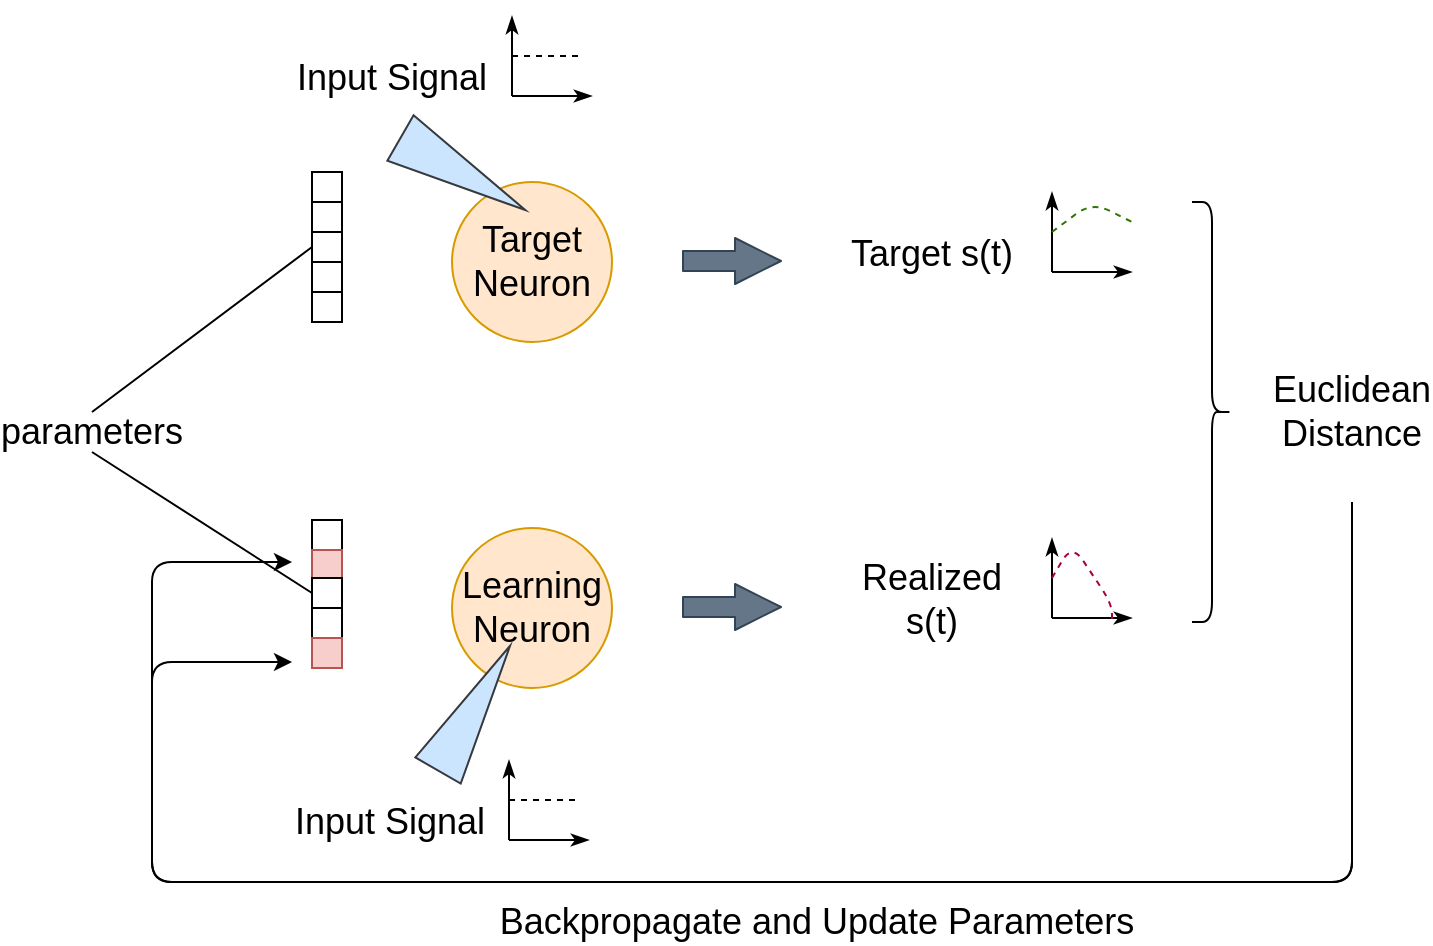 <mxfile version="14.9.5" type="device"><diagram id="ts6IFz8fswat1NpA0mqT" name="Page-1"><mxGraphModel dx="782" dy="507" grid="1" gridSize="10" guides="1" tooltips="1" connect="1" arrows="1" fold="1" page="1" pageScale="1" pageWidth="800" pageHeight="500" math="0" shadow="0"><root><mxCell id="0"/><mxCell id="1" parent="0"/><mxCell id="lHw-aGGFqCXLMnm4gXzZ-1" value="" style="ellipse;whiteSpace=wrap;html=1;aspect=fixed;fillColor=#ffe6cc;strokeColor=#d79b00;" parent="1" vertex="1"><mxGeometry x="260" y="91" width="80" height="80" as="geometry"/></mxCell><mxCell id="lHw-aGGFqCXLMnm4gXzZ-2" value="" style="ellipse;whiteSpace=wrap;html=1;aspect=fixed;fillColor=#ffe6cc;strokeColor=#d79b00;" parent="1" vertex="1"><mxGeometry x="260" y="264" width="80" height="80" as="geometry"/></mxCell><mxCell id="lHw-aGGFqCXLMnm4gXzZ-3" value="&lt;font style=&quot;font-size: 18px;&quot;&gt;Target Neuron&lt;/font&gt;" style="text;html=1;strokeColor=none;fillColor=none;align=center;verticalAlign=middle;whiteSpace=wrap;rounded=0;fontSize=18;" parent="1" vertex="1"><mxGeometry x="270" y="96" width="60" height="70" as="geometry"/></mxCell><mxCell id="lHw-aGGFqCXLMnm4gXzZ-4" value="&lt;font style=&quot;font-size: 18px;&quot;&gt;Learning Neuron&lt;/font&gt;" style="text;html=1;strokeColor=none;fillColor=none;align=center;verticalAlign=middle;whiteSpace=wrap;rounded=0;fontSize=18;" parent="1" vertex="1"><mxGeometry x="270" y="269" width="60" height="70" as="geometry"/></mxCell><mxCell id="lHw-aGGFqCXLMnm4gXzZ-22" value="" style="rounded=0;whiteSpace=wrap;html=1;" parent="1" vertex="1"><mxGeometry x="190" y="86" width="15" height="15" as="geometry"/></mxCell><mxCell id="lHw-aGGFqCXLMnm4gXzZ-23" value="" style="rounded=0;whiteSpace=wrap;html=1;" parent="1" vertex="1"><mxGeometry x="190" y="101" width="15" height="15" as="geometry"/></mxCell><mxCell id="lHw-aGGFqCXLMnm4gXzZ-24" value="" style="rounded=0;whiteSpace=wrap;html=1;" parent="1" vertex="1"><mxGeometry x="190" y="116" width="15" height="15" as="geometry"/></mxCell><mxCell id="lHw-aGGFqCXLMnm4gXzZ-25" value="" style="rounded=0;whiteSpace=wrap;html=1;" parent="1" vertex="1"><mxGeometry x="190" y="131" width="15" height="15" as="geometry"/></mxCell><mxCell id="lHw-aGGFqCXLMnm4gXzZ-26" value="" style="rounded=0;whiteSpace=wrap;html=1;" parent="1" vertex="1"><mxGeometry x="190" y="146" width="15" height="15" as="geometry"/></mxCell><mxCell id="lHw-aGGFqCXLMnm4gXzZ-28" value="" style="rounded=0;whiteSpace=wrap;html=1;" parent="1" vertex="1"><mxGeometry x="190" y="260" width="15" height="15" as="geometry"/></mxCell><mxCell id="lHw-aGGFqCXLMnm4gXzZ-29" value="" style="rounded=0;whiteSpace=wrap;html=1;fillColor=#f8cecc;strokeColor=#b85450;" parent="1" vertex="1"><mxGeometry x="190" y="275" width="15" height="15" as="geometry"/></mxCell><mxCell id="lHw-aGGFqCXLMnm4gXzZ-30" value="" style="rounded=0;whiteSpace=wrap;html=1;" parent="1" vertex="1"><mxGeometry x="190" y="289" width="15" height="15" as="geometry"/></mxCell><mxCell id="lHw-aGGFqCXLMnm4gXzZ-31" value="" style="rounded=0;whiteSpace=wrap;html=1;" parent="1" vertex="1"><mxGeometry x="190" y="304" width="15" height="15" as="geometry"/></mxCell><mxCell id="lHw-aGGFqCXLMnm4gXzZ-32" value="" style="rounded=0;whiteSpace=wrap;html=1;fillColor=#f8cecc;strokeColor=#b85450;" parent="1" vertex="1"><mxGeometry x="190" y="319" width="15" height="15" as="geometry"/></mxCell><mxCell id="lHw-aGGFqCXLMnm4gXzZ-33" value="&lt;font style=&quot;font-size: 18px;&quot;&gt;parameters&lt;/font&gt;" style="text;html=1;strokeColor=none;fillColor=none;align=center;verticalAlign=middle;whiteSpace=wrap;rounded=0;fontSize=18;" parent="1" vertex="1"><mxGeometry x="60" y="206" width="40" height="20" as="geometry"/></mxCell><mxCell id="lHw-aGGFqCXLMnm4gXzZ-34" value="" style="endArrow=none;html=1;exitX=0.5;exitY=0;exitDx=0;exitDy=0;entryX=0;entryY=0.5;entryDx=0;entryDy=0;" parent="1" source="lHw-aGGFqCXLMnm4gXzZ-33" target="lHw-aGGFqCXLMnm4gXzZ-24" edge="1"><mxGeometry width="50" height="50" relative="1" as="geometry"><mxPoint x="400" y="331" as="sourcePoint"/><mxPoint x="450" y="281" as="targetPoint"/></mxGeometry></mxCell><mxCell id="lHw-aGGFqCXLMnm4gXzZ-35" value="" style="endArrow=none;html=1;strokeWidth=1;exitX=0.5;exitY=1;exitDx=0;exitDy=0;entryX=0;entryY=0.5;entryDx=0;entryDy=0;" parent="1" source="lHw-aGGFqCXLMnm4gXzZ-33" target="lHw-aGGFqCXLMnm4gXzZ-30" edge="1"><mxGeometry width="50" height="50" relative="1" as="geometry"><mxPoint x="400" y="331" as="sourcePoint"/><mxPoint x="450" y="281" as="targetPoint"/></mxGeometry></mxCell><mxCell id="lHw-aGGFqCXLMnm4gXzZ-37" value="Input Signal" style="text;html=1;strokeColor=none;fillColor=none;align=center;verticalAlign=middle;whiteSpace=wrap;rounded=0;fontSize=18;" parent="1" vertex="1"><mxGeometry x="180" y="29" width="100" height="20" as="geometry"/></mxCell><mxCell id="lHw-aGGFqCXLMnm4gXzZ-38" value="" style="endArrow=none;html=1;fontSize=16;startArrow=classicThin;startFill=1;" parent="1" edge="1"><mxGeometry width="50" height="50" relative="1" as="geometry"><mxPoint x="290" y="8" as="sourcePoint"/><mxPoint x="290" y="48" as="targetPoint"/></mxGeometry></mxCell><mxCell id="lHw-aGGFqCXLMnm4gXzZ-39" value="" style="endArrow=none;html=1;fontSize=16;startArrow=classicThin;startFill=1;" parent="1" edge="1"><mxGeometry width="50" height="50" relative="1" as="geometry"><mxPoint x="330" y="48" as="sourcePoint"/><mxPoint x="290" y="48" as="targetPoint"/></mxGeometry></mxCell><mxCell id="lHw-aGGFqCXLMnm4gXzZ-40" value="" style="endArrow=none;dashed=1;html=1;fontSize=16;" parent="1" edge="1"><mxGeometry width="50" height="50" relative="1" as="geometry"><mxPoint x="290" y="28" as="sourcePoint"/><mxPoint x="325" y="28" as="targetPoint"/></mxGeometry></mxCell><mxCell id="lHw-aGGFqCXLMnm4gXzZ-42" value="" style="triangle;whiteSpace=wrap;html=1;rotation=30;direction=north;fillColor=#cce5ff;strokeColor=#36393d;" parent="1" vertex="1"><mxGeometry x="257.93" y="318.09" width="26.18" height="72" as="geometry"/></mxCell><mxCell id="lHw-aGGFqCXLMnm4gXzZ-43" value="Input Signal" style="text;html=1;strokeColor=none;fillColor=none;align=center;verticalAlign=middle;whiteSpace=wrap;rounded=0;fontSize=18;" parent="1" vertex="1"><mxGeometry x="178.5" y="401" width="100" height="20" as="geometry"/></mxCell><mxCell id="lHw-aGGFqCXLMnm4gXzZ-44" value="" style="endArrow=none;html=1;fontSize=16;startArrow=classicThin;startFill=1;" parent="1" edge="1"><mxGeometry width="50" height="50" relative="1" as="geometry"><mxPoint x="288.5" y="380" as="sourcePoint"/><mxPoint x="288.5" y="420" as="targetPoint"/></mxGeometry></mxCell><mxCell id="lHw-aGGFqCXLMnm4gXzZ-45" value="" style="endArrow=none;html=1;fontSize=16;startArrow=classicThin;startFill=1;" parent="1" edge="1"><mxGeometry width="50" height="50" relative="1" as="geometry"><mxPoint x="328.5" y="420" as="sourcePoint"/><mxPoint x="288.5" y="420" as="targetPoint"/></mxGeometry></mxCell><mxCell id="lHw-aGGFqCXLMnm4gXzZ-46" value="" style="endArrow=none;dashed=1;html=1;fontSize=16;" parent="1" edge="1"><mxGeometry width="50" height="50" relative="1" as="geometry"><mxPoint x="288.5" y="400" as="sourcePoint"/><mxPoint x="323.5" y="400" as="targetPoint"/></mxGeometry></mxCell><mxCell id="lHw-aGGFqCXLMnm4gXzZ-49" value="" style="shape=flexArrow;endArrow=classic;html=1;fontSize=16;strokeWidth=1;endWidth=12;endSize=7.33;fillColor=#647687;strokeColor=#314354;" parent="1" edge="1"><mxGeometry width="50" height="50" relative="1" as="geometry"><mxPoint x="375" y="130.5" as="sourcePoint"/><mxPoint x="425" y="130.5" as="targetPoint"/></mxGeometry></mxCell><mxCell id="lHw-aGGFqCXLMnm4gXzZ-50" value="" style="shape=flexArrow;endArrow=classic;html=1;fontSize=16;strokeWidth=1;endWidth=12;endSize=7.33;fillColor=#647687;strokeColor=#314354;" parent="1" edge="1"><mxGeometry width="50" height="50" relative="1" as="geometry"><mxPoint x="375" y="303.5" as="sourcePoint"/><mxPoint x="425" y="303.5" as="targetPoint"/></mxGeometry></mxCell><mxCell id="lHw-aGGFqCXLMnm4gXzZ-51" value="Target s(t)" style="text;html=1;strokeColor=none;fillColor=none;align=center;verticalAlign=middle;whiteSpace=wrap;rounded=0;fontSize=18;" parent="1" vertex="1"><mxGeometry x="450" y="117" width="100" height="20" as="geometry"/></mxCell><mxCell id="lHw-aGGFqCXLMnm4gXzZ-52" value="" style="endArrow=none;html=1;fontSize=16;startArrow=classicThin;startFill=1;" parent="1" edge="1"><mxGeometry width="50" height="50" relative="1" as="geometry"><mxPoint x="560" y="96" as="sourcePoint"/><mxPoint x="560" y="136" as="targetPoint"/></mxGeometry></mxCell><mxCell id="lHw-aGGFqCXLMnm4gXzZ-53" value="" style="endArrow=none;html=1;fontSize=16;startArrow=classicThin;startFill=1;" parent="1" edge="1"><mxGeometry width="50" height="50" relative="1" as="geometry"><mxPoint x="600" y="136" as="sourcePoint"/><mxPoint x="560" y="136" as="targetPoint"/></mxGeometry></mxCell><mxCell id="lHw-aGGFqCXLMnm4gXzZ-54" value="" style="endArrow=none;dashed=1;html=1;fontSize=16;fillColor=#60a917;strokeColor=#2D7600;" parent="1" edge="1"><mxGeometry width="50" height="50" relative="1" as="geometry"><mxPoint x="560" y="116" as="sourcePoint"/><mxPoint x="600" y="111" as="targetPoint"/><Array as="points"><mxPoint x="580" y="101"/></Array></mxGeometry></mxCell><mxCell id="lHw-aGGFqCXLMnm4gXzZ-55" value="Realized s(t)" style="text;html=1;strokeColor=none;fillColor=none;align=center;verticalAlign=middle;whiteSpace=wrap;rounded=0;fontSize=18;" parent="1" vertex="1"><mxGeometry x="450" y="290" width="100" height="20" as="geometry"/></mxCell><mxCell id="lHw-aGGFqCXLMnm4gXzZ-56" value="" style="endArrow=none;html=1;fontSize=16;startArrow=classicThin;startFill=1;" parent="1" edge="1"><mxGeometry width="50" height="50" relative="1" as="geometry"><mxPoint x="560" y="269" as="sourcePoint"/><mxPoint x="560" y="309" as="targetPoint"/></mxGeometry></mxCell><mxCell id="lHw-aGGFqCXLMnm4gXzZ-57" value="" style="endArrow=none;html=1;fontSize=16;startArrow=classicThin;startFill=1;" parent="1" edge="1"><mxGeometry width="50" height="50" relative="1" as="geometry"><mxPoint x="600" y="309" as="sourcePoint"/><mxPoint x="560" y="309" as="targetPoint"/></mxGeometry></mxCell><mxCell id="lHw-aGGFqCXLMnm4gXzZ-58" value="" style="endArrow=none;dashed=1;html=1;fontSize=16;fillColor=#d80073;strokeColor=#A50040;" parent="1" edge="1"><mxGeometry width="50" height="50" relative="1" as="geometry"><mxPoint x="560" y="289" as="sourcePoint"/><mxPoint x="590" y="312" as="targetPoint"/><Array as="points"><mxPoint x="570" y="272"/><mxPoint x="590" y="302"/></Array></mxGeometry></mxCell><mxCell id="lHw-aGGFqCXLMnm4gXzZ-60" value="" style="shape=curlyBracket;whiteSpace=wrap;html=1;rounded=1;flipH=1;fontSize=16;" parent="1" vertex="1"><mxGeometry x="630" y="101" width="20" height="210" as="geometry"/></mxCell><mxCell id="lHw-aGGFqCXLMnm4gXzZ-61" value="Euclidean Distance" style="text;html=1;strokeColor=none;fillColor=none;align=center;verticalAlign=middle;whiteSpace=wrap;rounded=0;fontSize=18;" parent="1" vertex="1"><mxGeometry x="690" y="196" width="40" height="20" as="geometry"/></mxCell><mxCell id="lHw-aGGFqCXLMnm4gXzZ-64" value="" style="edgeStyle=segmentEdgeStyle;endArrow=classic;html=1;fontSize=16;strokeWidth=1;" parent="1" edge="1"><mxGeometry width="50" height="50" relative="1" as="geometry"><mxPoint x="710" y="251" as="sourcePoint"/><mxPoint x="180" y="331" as="targetPoint"/><Array as="points"><mxPoint x="710" y="441"/><mxPoint x="110" y="441"/><mxPoint x="110" y="331"/></Array></mxGeometry></mxCell><mxCell id="lHw-aGGFqCXLMnm4gXzZ-65" value="" style="edgeStyle=segmentEdgeStyle;endArrow=classic;html=1;fontSize=16;strokeWidth=1;" parent="1" edge="1"><mxGeometry width="50" height="50" relative="1" as="geometry"><mxPoint x="710" y="251" as="sourcePoint"/><mxPoint x="180" y="281" as="targetPoint"/><Array as="points"><mxPoint x="710" y="441"/><mxPoint x="110" y="441"/><mxPoint x="110" y="281"/></Array></mxGeometry></mxCell><mxCell id="lHw-aGGFqCXLMnm4gXzZ-67" value="Backpropagate and Update Parameters" style="text;html=1;strokeColor=none;fillColor=none;align=center;verticalAlign=middle;whiteSpace=wrap;rounded=0;fontSize=18;" parent="1" vertex="1"><mxGeometry x="270" y="451" width="345" height="20" as="geometry"/></mxCell><mxCell id="wiwbb-WfDROeIydtw2H4-1" value="" style="triangle;whiteSpace=wrap;html=1;rotation=120;direction=north;fillColor=#cce5ff;strokeColor=#36393d;" parent="1" vertex="1"><mxGeometry x="252.32" y="51" width="26.18" height="72" as="geometry"/></mxCell></root></mxGraphModel></diagram></mxfile>